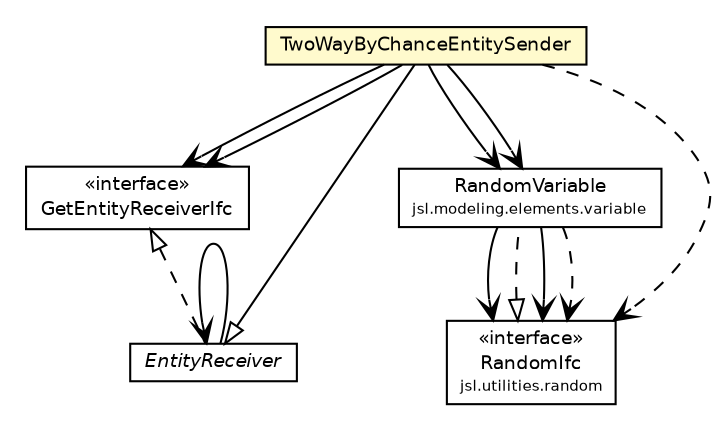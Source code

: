 #!/usr/local/bin/dot
#
# Class diagram 
# Generated by UMLGraph version 5.4 (http://www.umlgraph.org/)
#

digraph G {
	edge [fontname="Helvetica",fontsize=10,labelfontname="Helvetica",labelfontsize=10];
	node [fontname="Helvetica",fontsize=10,shape=plaintext];
	nodesep=0.25;
	ranksep=0.5;
	// jsl.modeling.elements.resource.TwoWayByChanceEntitySender
	c230486 [label=<<table title="jsl.modeling.elements.resource.TwoWayByChanceEntitySender" border="0" cellborder="1" cellspacing="0" cellpadding="2" port="p" bgcolor="lemonChiffon" href="./TwoWayByChanceEntitySender.html">
		<tr><td><table border="0" cellspacing="0" cellpadding="1">
<tr><td align="center" balign="center"> TwoWayByChanceEntitySender </td></tr>
		</table></td></tr>
		</table>>, URL="./TwoWayByChanceEntitySender.html", fontname="Helvetica", fontcolor="black", fontsize=9.0];
	// jsl.modeling.elements.resource.GetEntityReceiverIfc
	c230529 [label=<<table title="jsl.modeling.elements.resource.GetEntityReceiverIfc" border="0" cellborder="1" cellspacing="0" cellpadding="2" port="p" href="./GetEntityReceiverIfc.html">
		<tr><td><table border="0" cellspacing="0" cellpadding="1">
<tr><td align="center" balign="center"> &#171;interface&#187; </td></tr>
<tr><td align="center" balign="center"> GetEntityReceiverIfc </td></tr>
		</table></td></tr>
		</table>>, URL="./GetEntityReceiverIfc.html", fontname="Helvetica", fontcolor="black", fontsize=9.0];
	// jsl.modeling.elements.resource.EntityReceiver
	c230540 [label=<<table title="jsl.modeling.elements.resource.EntityReceiver" border="0" cellborder="1" cellspacing="0" cellpadding="2" port="p" href="./EntityReceiver.html">
		<tr><td><table border="0" cellspacing="0" cellpadding="1">
<tr><td align="center" balign="center"><font face="Helvetica-Oblique"> EntityReceiver </font></td></tr>
		</table></td></tr>
		</table>>, URL="./EntityReceiver.html", fontname="Helvetica", fontcolor="black", fontsize=9.0];
	// jsl.modeling.elements.variable.RandomVariable
	c230636 [label=<<table title="jsl.modeling.elements.variable.RandomVariable" border="0" cellborder="1" cellspacing="0" cellpadding="2" port="p" href="../variable/RandomVariable.html">
		<tr><td><table border="0" cellspacing="0" cellpadding="1">
<tr><td align="center" balign="center"> RandomVariable </td></tr>
<tr><td align="center" balign="center"><font point-size="7.0"> jsl.modeling.elements.variable </font></td></tr>
		</table></td></tr>
		</table>>, URL="../variable/RandomVariable.html", fontname="Helvetica", fontcolor="black", fontsize=9.0];
	// jsl.utilities.random.RandomIfc
	c230731 [label=<<table title="jsl.utilities.random.RandomIfc" border="0" cellborder="1" cellspacing="0" cellpadding="2" port="p" href="../../../utilities/random/RandomIfc.html">
		<tr><td><table border="0" cellspacing="0" cellpadding="1">
<tr><td align="center" balign="center"> &#171;interface&#187; </td></tr>
<tr><td align="center" balign="center"> RandomIfc </td></tr>
<tr><td align="center" balign="center"><font point-size="7.0"> jsl.utilities.random </font></td></tr>
		</table></td></tr>
		</table>>, URL="../../../utilities/random/RandomIfc.html", fontname="Helvetica", fontcolor="black", fontsize=9.0];
	//jsl.modeling.elements.resource.TwoWayByChanceEntitySender extends jsl.modeling.elements.resource.EntityReceiver
	c230540:p -> c230486:p [dir=back,arrowtail=empty];
	//jsl.modeling.elements.resource.EntityReceiver implements jsl.modeling.elements.resource.GetEntityReceiverIfc
	c230529:p -> c230540:p [dir=back,arrowtail=empty,style=dashed];
	//jsl.modeling.elements.variable.RandomVariable implements jsl.utilities.random.RandomIfc
	c230731:p -> c230636:p [dir=back,arrowtail=empty,style=dashed];
	// jsl.modeling.elements.resource.TwoWayByChanceEntitySender NAVASSOC jsl.modeling.elements.variable.RandomVariable
	c230486:p -> c230636:p [taillabel="", label="", headlabel="", fontname="Helvetica", fontcolor="black", fontsize=10.0, color="black", arrowhead=open];
	// jsl.modeling.elements.resource.TwoWayByChanceEntitySender NAVASSOC jsl.modeling.elements.resource.GetEntityReceiverIfc
	c230486:p -> c230529:p [taillabel="", label="", headlabel="", fontname="Helvetica", fontcolor="black", fontsize=10.0, color="black", arrowhead=open];
	// jsl.modeling.elements.resource.TwoWayByChanceEntitySender NAVASSOC jsl.modeling.elements.resource.GetEntityReceiverIfc
	c230486:p -> c230529:p [taillabel="", label="", headlabel="", fontname="Helvetica", fontcolor="black", fontsize=10.0, color="black", arrowhead=open];
	// jsl.modeling.elements.resource.TwoWayByChanceEntitySender NAVASSOC jsl.modeling.elements.variable.RandomVariable
	c230486:p -> c230636:p [taillabel="", label="", headlabel="", fontname="Helvetica", fontcolor="black", fontsize=10.0, color="black", arrowhead=open];
	// jsl.modeling.elements.resource.EntityReceiver NAVASSOC jsl.modeling.elements.resource.EntityReceiver
	c230540:p -> c230540:p [taillabel="", label="", headlabel="", fontname="Helvetica", fontcolor="black", fontsize=10.0, color="black", arrowhead=open];
	// jsl.modeling.elements.variable.RandomVariable NAVASSOC jsl.utilities.random.RandomIfc
	c230636:p -> c230731:p [taillabel="", label="", headlabel="", fontname="Helvetica", fontcolor="black", fontsize=10.0, color="black", arrowhead=open];
	// jsl.modeling.elements.variable.RandomVariable NAVASSOC jsl.utilities.random.RandomIfc
	c230636:p -> c230731:p [taillabel="", label="", headlabel="", fontname="Helvetica", fontcolor="black", fontsize=10.0, color="black", arrowhead=open];
	// jsl.modeling.elements.resource.TwoWayByChanceEntitySender DEPEND jsl.utilities.random.RandomIfc
	c230486:p -> c230731:p [taillabel="", label="", headlabel="", fontname="Helvetica", fontcolor="black", fontsize=10.0, color="black", arrowhead=open, style=dashed];
	// jsl.modeling.elements.variable.RandomVariable DEPEND jsl.utilities.random.RandomIfc
	c230636:p -> c230731:p [taillabel="", label="", headlabel="", fontname="Helvetica", fontcolor="black", fontsize=10.0, color="black", arrowhead=open, style=dashed];
}


